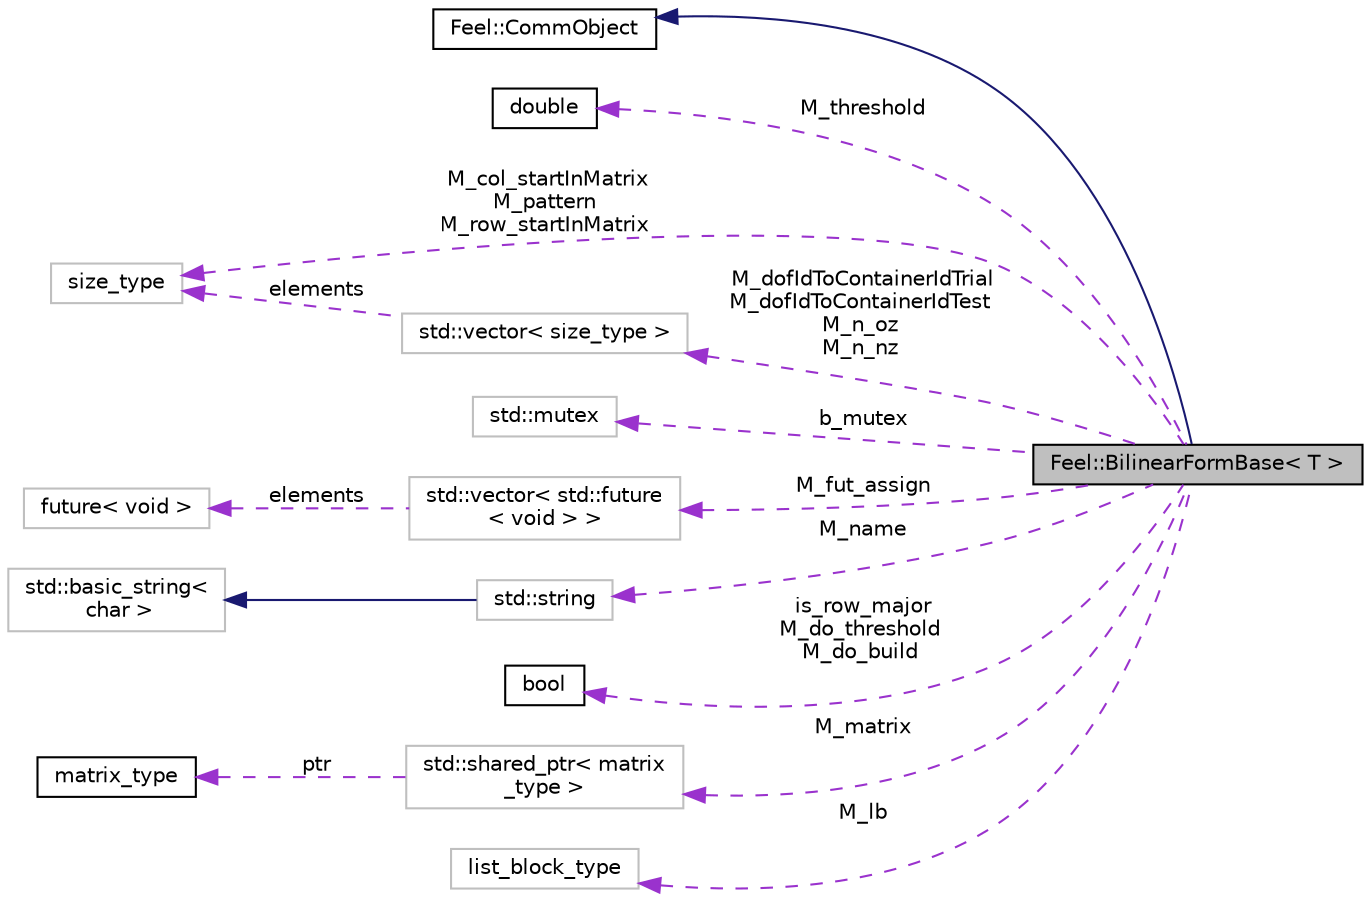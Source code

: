 digraph "Feel::BilinearFormBase&lt; T &gt;"
{
 // LATEX_PDF_SIZE
  edge [fontname="Helvetica",fontsize="10",labelfontname="Helvetica",labelfontsize="10"];
  node [fontname="Helvetica",fontsize="10",shape=record];
  rankdir="LR";
  Node1 [label="Feel::BilinearFormBase\< T \>",height=0.2,width=0.4,color="black", fillcolor="grey75", style="filled", fontcolor="black",tooltip="Base class for Bilinear Forms handle algebraic representation and multithreading."];
  Node2 -> Node1 [dir="back",color="midnightblue",fontsize="10",style="solid",fontname="Helvetica"];
  Node2 [label="Feel::CommObject",height=0.2,width=0.4,color="black", fillcolor="white", style="filled",URL="$classFeel_1_1CommObject.html",tooltip=" "];
  Node3 -> Node1 [dir="back",color="darkorchid3",fontsize="10",style="dashed",label=" M_threshold" ,fontname="Helvetica"];
  Node3 [label="double",height=0.2,width=0.4,color="black", fillcolor="white", style="filled",URL="$classdouble.html",tooltip=" "];
  Node4 -> Node1 [dir="back",color="darkorchid3",fontsize="10",style="dashed",label=" M_col_startInMatrix\nM_pattern\nM_row_startInMatrix" ,fontname="Helvetica"];
  Node4 [label="size_type",height=0.2,width=0.4,color="grey75", fillcolor="white", style="filled",tooltip=" "];
  Node5 -> Node1 [dir="back",color="darkorchid3",fontsize="10",style="dashed",label=" b_mutex" ,fontname="Helvetica"];
  Node5 [label="std::mutex",height=0.2,width=0.4,color="grey75", fillcolor="white", style="filled",tooltip="STL class."];
  Node6 -> Node1 [dir="back",color="darkorchid3",fontsize="10",style="dashed",label=" M_fut_assign" ,fontname="Helvetica"];
  Node6 [label="std::vector\< std::future\l\< void \> \>",height=0.2,width=0.4,color="grey75", fillcolor="white", style="filled",tooltip=" "];
  Node7 -> Node6 [dir="back",color="darkorchid3",fontsize="10",style="dashed",label=" elements" ,fontname="Helvetica"];
  Node7 [label="future\< void \>",height=0.2,width=0.4,color="grey75", fillcolor="white", style="filled",tooltip=" "];
  Node8 -> Node1 [dir="back",color="darkorchid3",fontsize="10",style="dashed",label=" M_name" ,fontname="Helvetica"];
  Node8 [label="std::string",height=0.2,width=0.4,color="grey75", fillcolor="white", style="filled",tooltip="STL class."];
  Node9 -> Node8 [dir="back",color="midnightblue",fontsize="10",style="solid",fontname="Helvetica"];
  Node9 [label="std::basic_string\<\l char \>",height=0.2,width=0.4,color="grey75", fillcolor="white", style="filled",tooltip="STL class."];
  Node10 -> Node1 [dir="back",color="darkorchid3",fontsize="10",style="dashed",label=" is_row_major\nM_do_threshold\nM_do_build" ,fontname="Helvetica"];
  Node10 [label="bool",height=0.2,width=0.4,color="black", fillcolor="white", style="filled",URL="$classbool.html",tooltip=" "];
  Node11 -> Node1 [dir="back",color="darkorchid3",fontsize="10",style="dashed",label=" M_dofIdToContainerIdTrial\nM_dofIdToContainerIdTest\nM_n_oz\nM_n_nz" ,fontname="Helvetica"];
  Node11 [label="std::vector\< size_type \>",height=0.2,width=0.4,color="grey75", fillcolor="white", style="filled",tooltip=" "];
  Node4 -> Node11 [dir="back",color="darkorchid3",fontsize="10",style="dashed",label=" elements" ,fontname="Helvetica"];
  Node12 -> Node1 [dir="back",color="darkorchid3",fontsize="10",style="dashed",label=" M_matrix" ,fontname="Helvetica"];
  Node12 [label="std::shared_ptr\< matrix\l_type \>",height=0.2,width=0.4,color="grey75", fillcolor="white", style="filled",tooltip=" "];
  Node13 -> Node12 [dir="back",color="darkorchid3",fontsize="10",style="dashed",label=" ptr" ,fontname="Helvetica"];
  Node13 [label="matrix_type",height=0.2,width=0.4,color="black", fillcolor="white", style="filled",URL="$classmatrix__type.html",tooltip=" "];
  Node14 -> Node1 [dir="back",color="darkorchid3",fontsize="10",style="dashed",label=" M_lb" ,fontname="Helvetica"];
  Node14 [label="list_block_type",height=0.2,width=0.4,color="grey75", fillcolor="white", style="filled",tooltip=" "];
}
